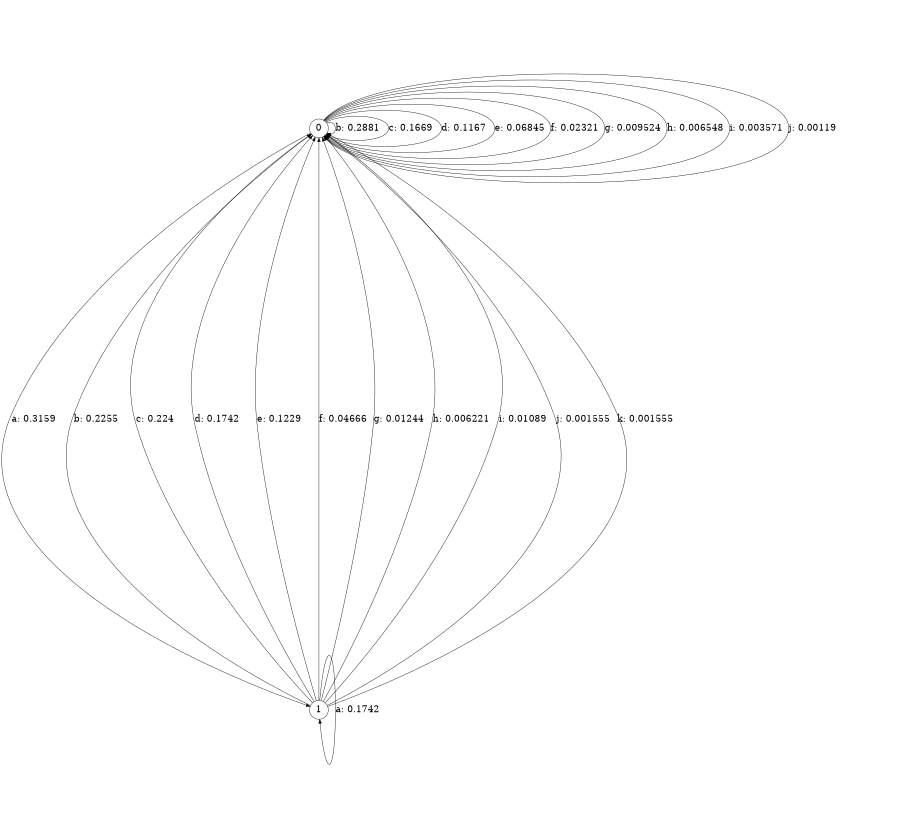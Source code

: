 digraph "d2-400nw-t0-cen-CG2k" {
size = "6,8.5";
ratio = "fill";
node [shape = circle];
node [fontsize = 24];
edge [fontsize = 24];
0 -> 1 [label = "a: 0.3159   "];
0 -> 0 [label = "b: 0.2881   "];
0 -> 0 [label = "c: 0.1669   "];
0 -> 0 [label = "d: 0.1167   "];
0 -> 0 [label = "e: 0.06845  "];
0 -> 0 [label = "f: 0.02321  "];
0 -> 0 [label = "g: 0.009524  "];
0 -> 0 [label = "h: 0.006548  "];
0 -> 0 [label = "i: 0.003571  "];
0 -> 0 [label = "j: 0.00119  "];
1 -> 1 [label = "a: 0.1742   "];
1 -> 0 [label = "b: 0.2255   "];
1 -> 0 [label = "c: 0.224    "];
1 -> 0 [label = "d: 0.1742   "];
1 -> 0 [label = "e: 0.1229   "];
1 -> 0 [label = "f: 0.04666  "];
1 -> 0 [label = "g: 0.01244  "];
1 -> 0 [label = "h: 0.006221  "];
1 -> 0 [label = "i: 0.01089  "];
1 -> 0 [label = "j: 0.001555  "];
1 -> 0 [label = "k: 0.001555  "];
}